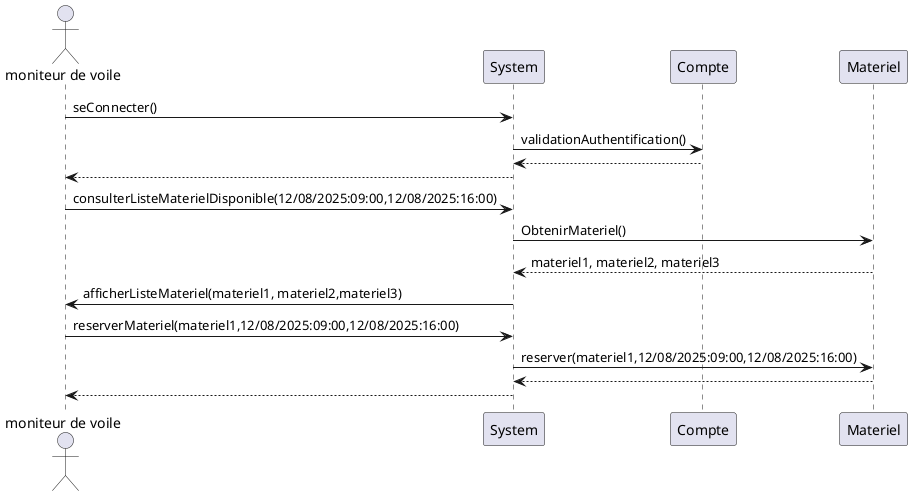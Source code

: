 @startuml
'https://plantuml.com/sequence-diagram

actor "moniteur de voile" as mono

mono -> System : seConnecter()
System -> Compte : validationAuthentification()
return
System --> mono
mono -> System : consulterListeMaterielDisponible(12/08/2025:09:00,12/08/2025:16:00)
System -> Materiel : ObtenirMateriel()
return materiel1, materiel2, materiel3
System -> mono : afficherListeMateriel(materiel1, materiel2,materiel3)
mono -> System : reserverMateriel(materiel1,12/08/2025:09:00,12/08/2025:16:00)
System -> Materiel : reserver(materiel1,12/08/2025:09:00,12/08/2025:16:00)
return
System --> mono


@enduml